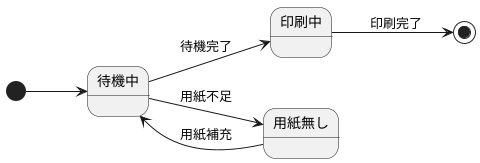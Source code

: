 @startuml プリンタ
left to right direction
 [*] --> 待機中 
待機中--> 印刷中 : 待機完了
待機中 --> 用紙無し : 用紙不足
印刷中 --> [*] : 印刷完了
用紙無し --> 待機中 : 用紙補充
@enduml